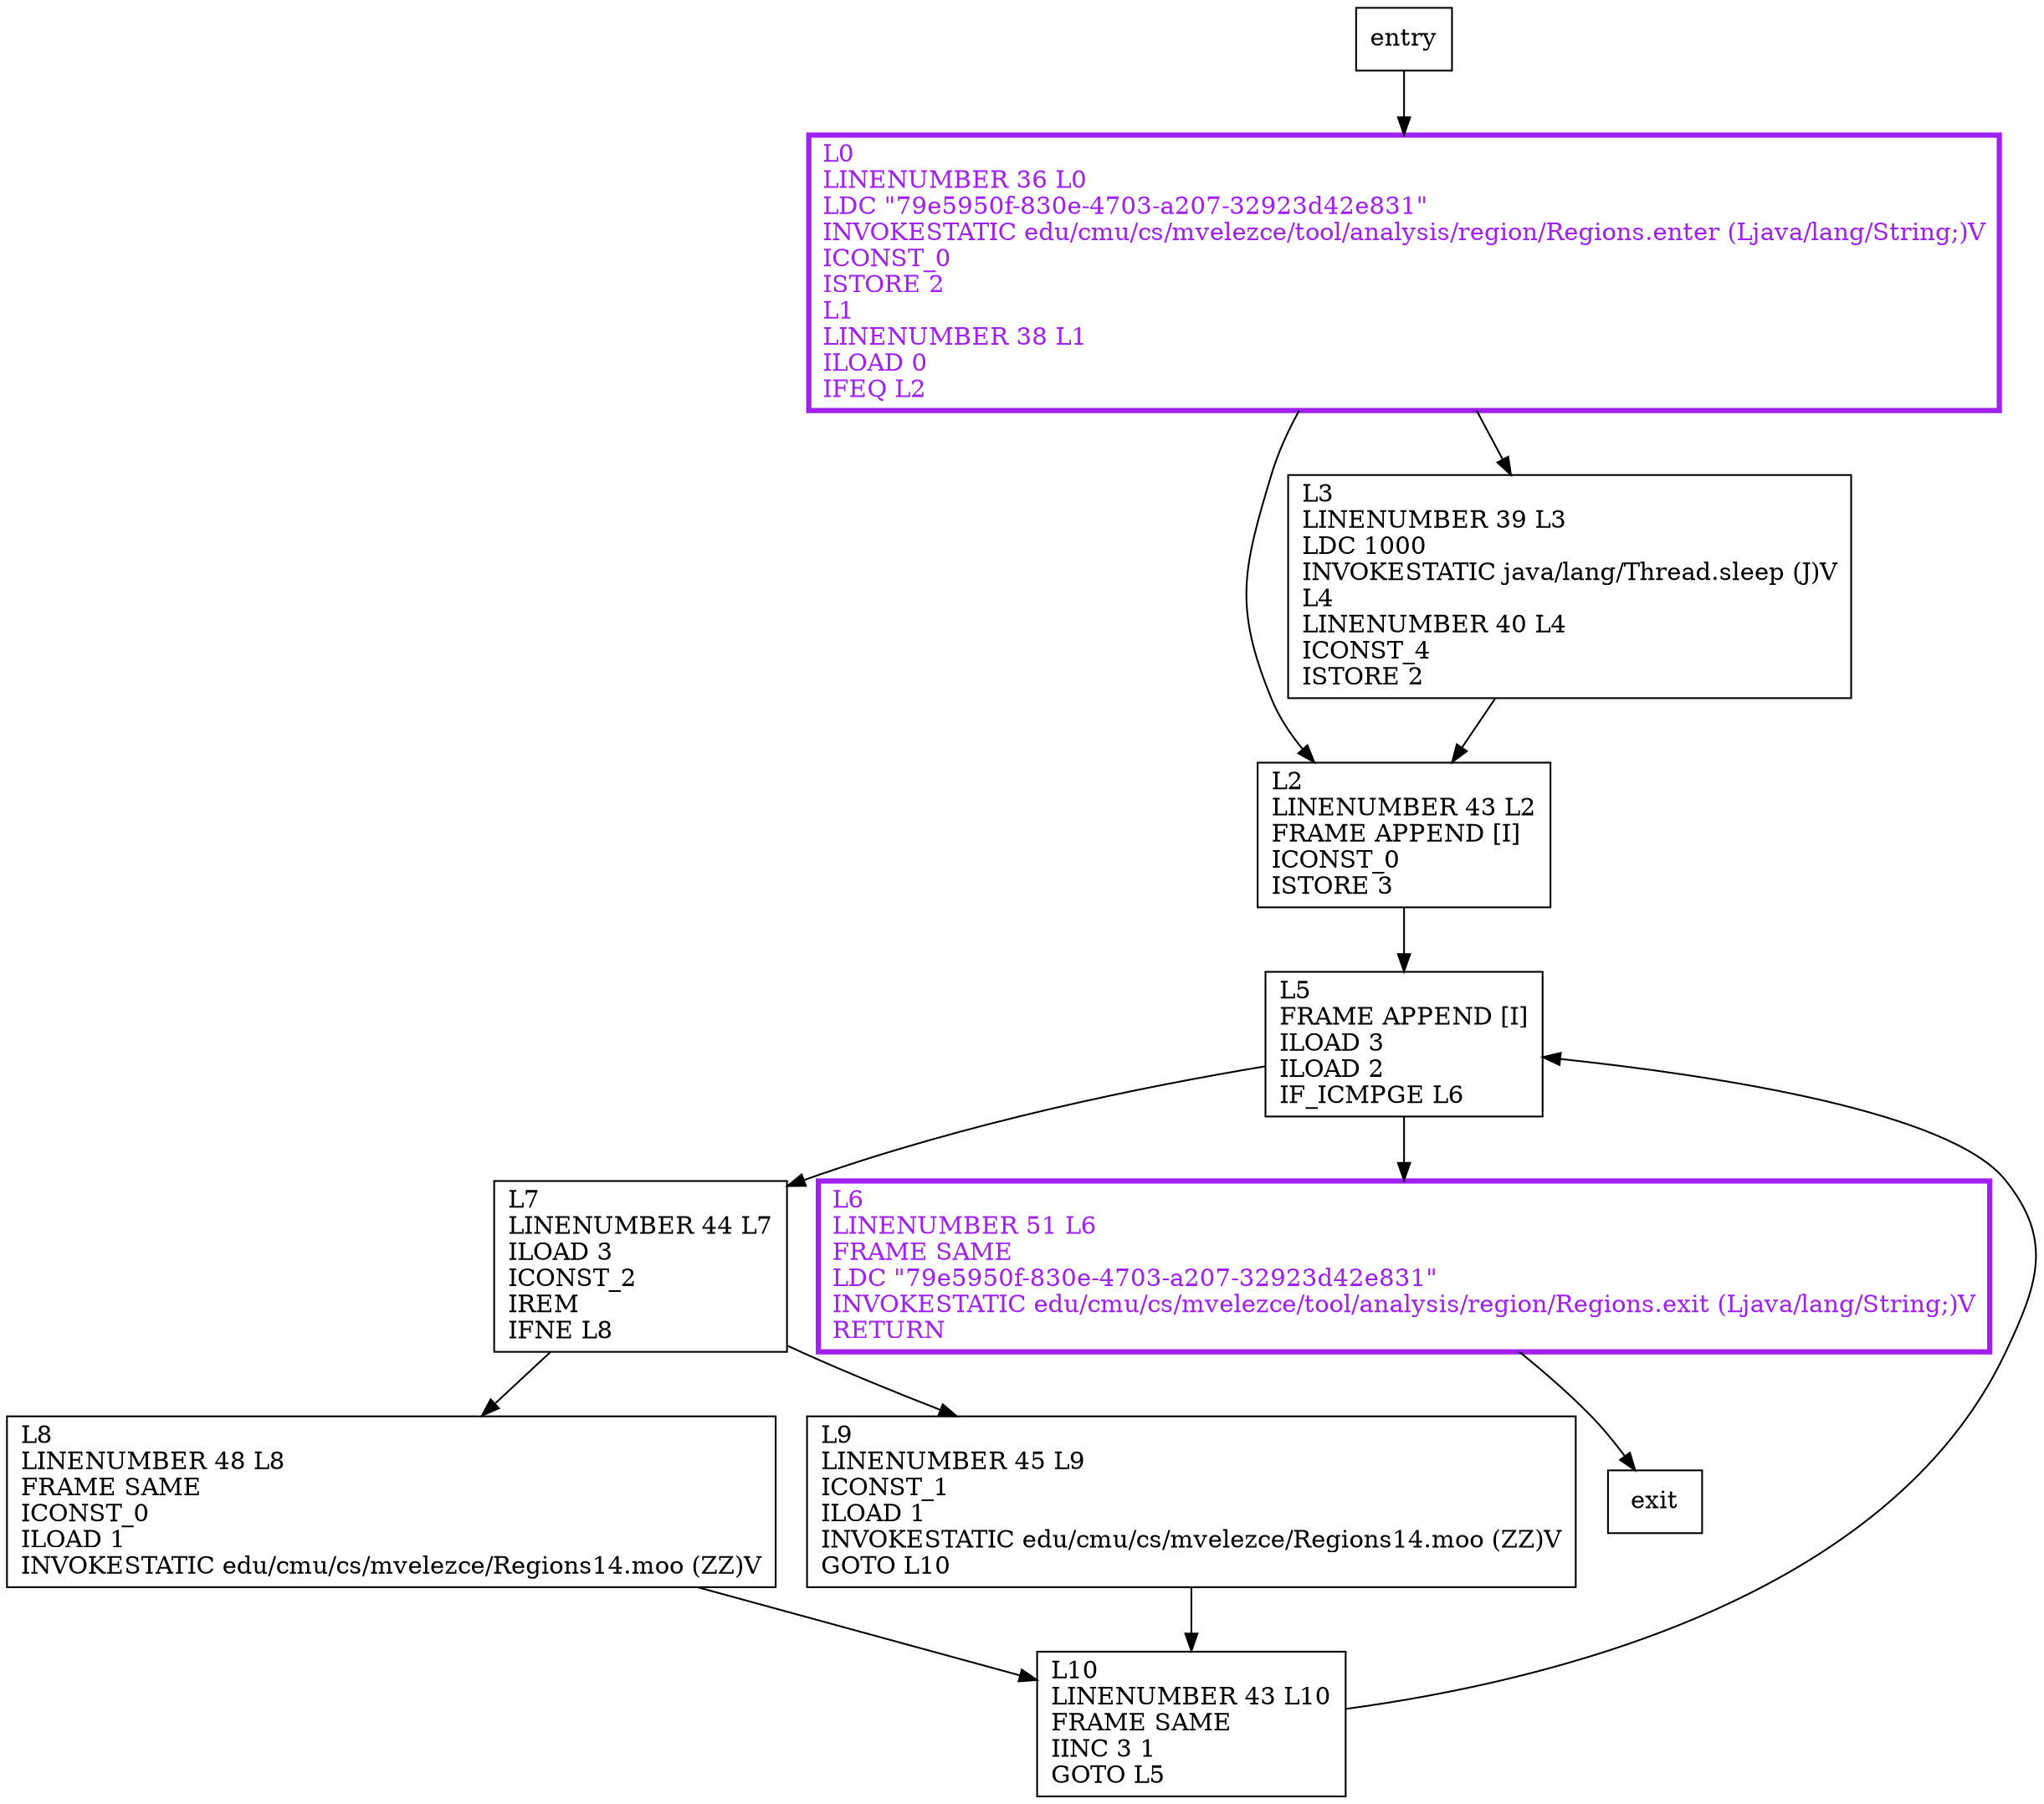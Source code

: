 digraph foo {
node [shape=record];
676273835 [label="L0\lLINENUMBER 36 L0\lLDC \"79e5950f-830e-4703-a207-32923d42e831\"\lINVOKESTATIC edu/cmu/cs/mvelezce/tool/analysis/region/Regions.enter (Ljava/lang/String;)V\lICONST_0\lISTORE 2\lL1\lLINENUMBER 38 L1\lILOAD 0\lIFEQ L2\l"];
628836162 [label="L8\lLINENUMBER 48 L8\lFRAME SAME\lICONST_0\lILOAD 1\lINVOKESTATIC edu/cmu/cs/mvelezce/Regions14.moo (ZZ)V\l"];
1600418543 [label="L9\lLINENUMBER 45 L9\lICONST_1\lILOAD 1\lINVOKESTATIC edu/cmu/cs/mvelezce/Regions14.moo (ZZ)V\lGOTO L10\l"];
1490104600 [label="L5\lFRAME APPEND [I]\lILOAD 3\lILOAD 2\lIF_ICMPGE L6\l"];
1712690287 [label="L2\lLINENUMBER 43 L2\lFRAME APPEND [I]\lICONST_0\lISTORE 3\l"];
260062801 [label="L10\lLINENUMBER 43 L10\lFRAME SAME\lIINC 3 1\lGOTO L5\l"];
1871118385 [label="L7\lLINENUMBER 44 L7\lILOAD 3\lICONST_2\lIREM\lIFNE L8\l"];
1103590470 [label="L3\lLINENUMBER 39 L3\lLDC 1000\lINVOKESTATIC java/lang/Thread.sleep (J)V\lL4\lLINENUMBER 40 L4\lICONST_4\lISTORE 2\l"];
1064168241 [label="L6\lLINENUMBER 51 L6\lFRAME SAME\lLDC \"79e5950f-830e-4703-a207-32923d42e831\"\lINVOKESTATIC edu/cmu/cs/mvelezce/tool/analysis/region/Regions.exit (Ljava/lang/String;)V\lRETURN\l"];
entry;
exit;
676273835 -> 1712690287;
676273835 -> 1103590470;
628836162 -> 260062801;
entry -> 676273835;
1600418543 -> 260062801;
1490104600 -> 1871118385;
1490104600 -> 1064168241;
1712690287 -> 1490104600;
260062801 -> 1490104600;
1871118385 -> 628836162;
1871118385 -> 1600418543;
1103590470 -> 1712690287;
1064168241 -> exit;
676273835[fontcolor="purple", penwidth=3, color="purple"];
1064168241[fontcolor="purple", penwidth=3, color="purple"];
}
